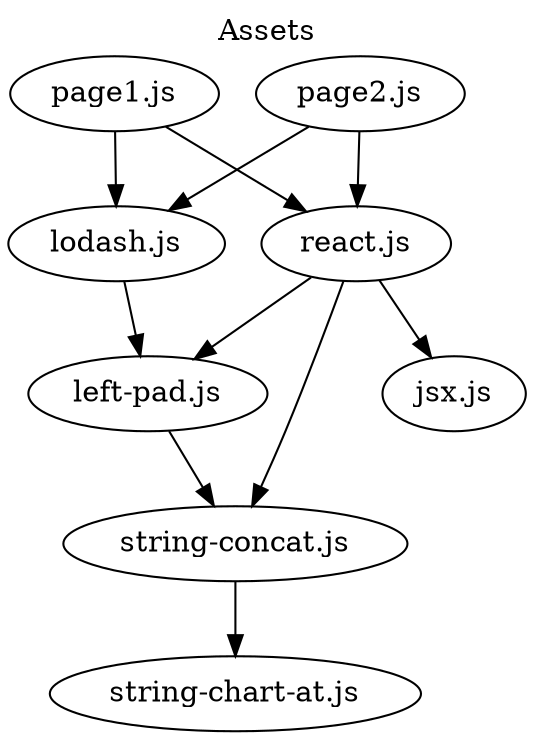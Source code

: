 digraph assets {
  labelloc="t";
  label="Assets";

  "page1.js";
  "page2.js";
  "react.js";
  "lodash.js";
  "left-pad.js";
  "jsx.js";
  "string-concat.js";
  "string-chart-at.js";

  "page1.js" -> "react.js";
  "page1.js" -> "lodash.js";
  "page2.js" -> "lodash.js";
  "page2.js" -> "react.js";
  "react.js" -> "left-pad.js";
  "react.js" -> "string-concat.js";
  "react.js" -> "jsx.js";
  "lodash.js" -> "left-pad.js";
  "left-pad.js" -> "string-concat.js";
  "string-concat.js" -> "string-chart-at.js";
}